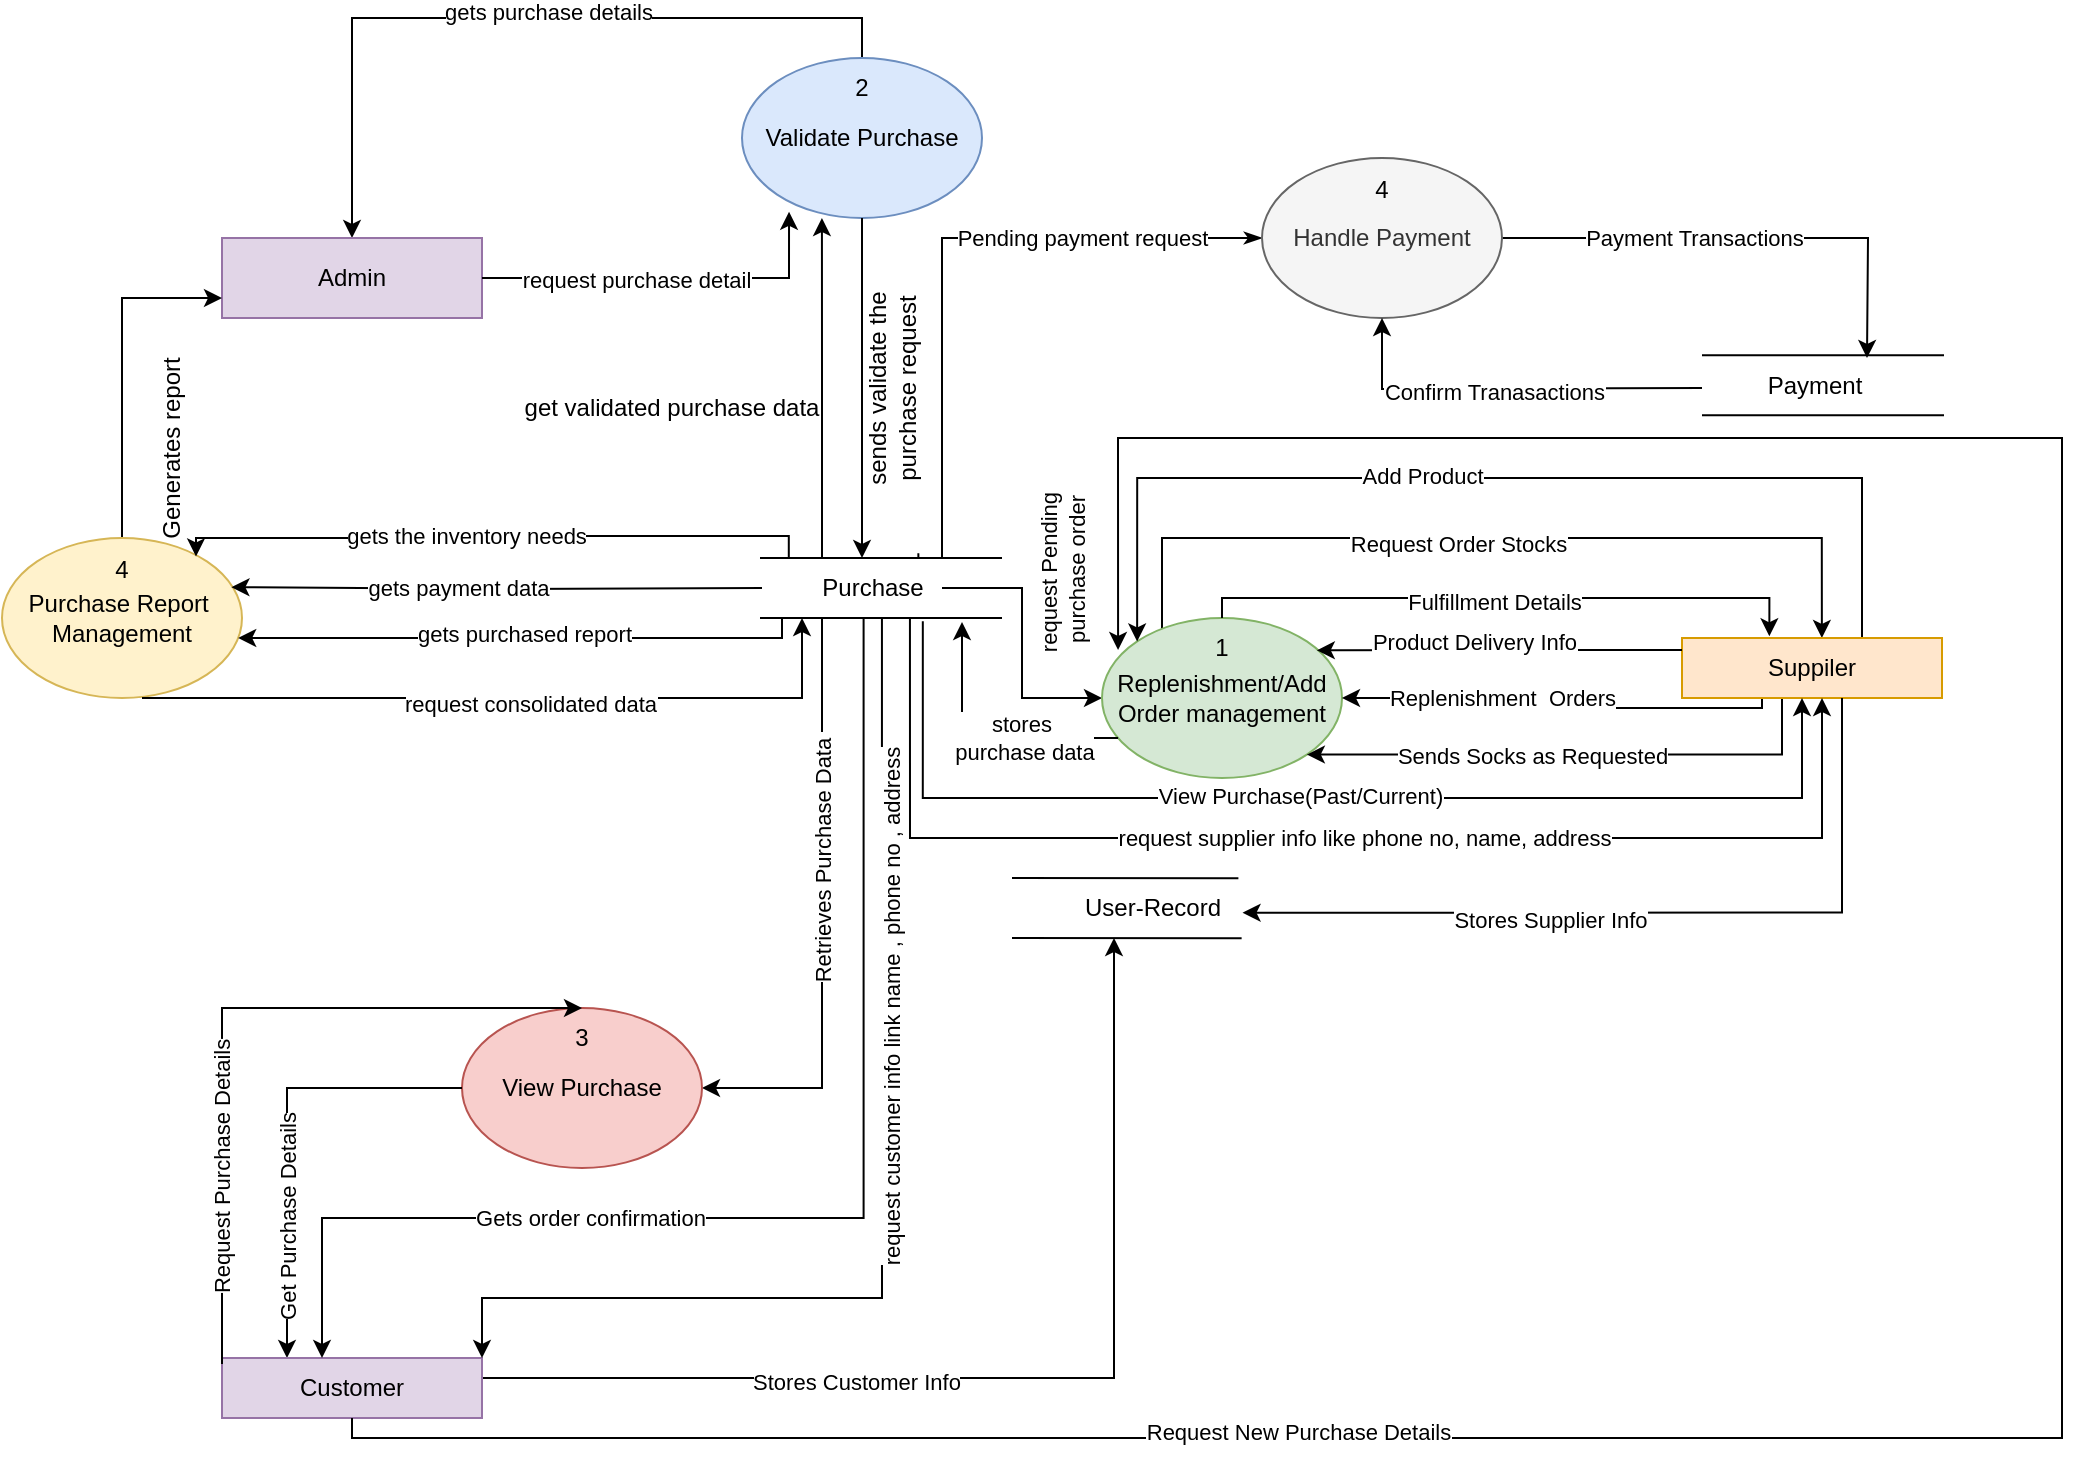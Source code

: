 <mxfile version="25.0.3">
  <diagram name="Page-1" id="VgyHKtFtU2tmYjoULsuM">
    <mxGraphModel dx="1603" dy="869" grid="1" gridSize="10" guides="1" tooltips="1" connect="1" arrows="1" fold="1" page="1" pageScale="1" pageWidth="827" pageHeight="1169" math="0" shadow="0">
      <root>
        <mxCell id="0" />
        <mxCell id="1" parent="0" />
        <mxCell id="yozoq3qJvYod0-rAo0nc-10" style="edgeStyle=orthogonalEdgeStyle;rounded=0;orthogonalLoop=1;jettySize=auto;html=1;exitX=0.5;exitY=0;exitDx=0;exitDy=0;entryX=0.5;entryY=0;entryDx=0;entryDy=0;startArrow=classic;startFill=1;endArrow=none;endFill=0;" parent="1" source="yozoq3qJvYod0-rAo0nc-1" target="yozoq3qJvYod0-rAo0nc-2" edge="1">
          <mxGeometry relative="1" as="geometry" />
        </mxCell>
        <mxCell id="yozoq3qJvYod0-rAo0nc-11" value="gets purchase details" style="edgeLabel;html=1;align=center;verticalAlign=middle;resizable=0;points=[];" parent="yozoq3qJvYod0-rAo0nc-10" vertex="1" connectable="0">
          <mxGeometry x="0.081" y="3" relative="1" as="geometry">
            <mxPoint as="offset" />
          </mxGeometry>
        </mxCell>
        <mxCell id="yozoq3qJvYod0-rAo0nc-1" value="Admin" style="rounded=0;whiteSpace=wrap;html=1;fillColor=#e1d5e7;strokeColor=#9673a6;" parent="1" vertex="1">
          <mxGeometry x="130" y="160" width="130" height="40" as="geometry" />
        </mxCell>
        <mxCell id="yozoq3qJvYod0-rAo0nc-2" value="Validate Purchase" style="ellipse;whiteSpace=wrap;html=1;fillColor=#dae8fc;strokeColor=#6c8ebf;" parent="1" vertex="1">
          <mxGeometry x="390" y="70" width="120" height="80" as="geometry" />
        </mxCell>
        <mxCell id="yozoq3qJvYod0-rAo0nc-4" style="edgeStyle=orthogonalEdgeStyle;rounded=0;orthogonalLoop=1;jettySize=auto;html=1;exitX=0.5;exitY=0;exitDx=0;exitDy=0;entryX=0;entryY=0.75;entryDx=0;entryDy=0;" parent="1" source="yozoq3qJvYod0-rAo0nc-3" target="yozoq3qJvYod0-rAo0nc-1" edge="1">
          <mxGeometry relative="1" as="geometry">
            <mxPoint x="190" y="210" as="targetPoint" />
            <Array as="points">
              <mxPoint x="80" y="190" />
            </Array>
          </mxGeometry>
        </mxCell>
        <mxCell id="yozoq3qJvYod0-rAo0nc-3" value="Purchase Report&amp;nbsp;&lt;div&gt;Management&lt;/div&gt;" style="ellipse;whiteSpace=wrap;html=1;fillColor=#fff2cc;strokeColor=#d6b656;" parent="1" vertex="1">
          <mxGeometry x="20" y="310" width="120" height="80" as="geometry" />
        </mxCell>
        <mxCell id="yozoq3qJvYod0-rAo0nc-6" value="" style="endArrow=none;html=1;rounded=0;" parent="1" edge="1">
          <mxGeometry width="50" height="50" relative="1" as="geometry">
            <mxPoint x="399" y="350" as="sourcePoint" />
            <mxPoint x="520" y="350" as="targetPoint" />
          </mxGeometry>
        </mxCell>
        <mxCell id="yozoq3qJvYod0-rAo0nc-7" value="" style="endArrow=none;html=1;rounded=0;" parent="1" edge="1">
          <mxGeometry width="50" height="50" relative="1" as="geometry">
            <mxPoint x="399" y="320" as="sourcePoint" />
            <mxPoint x="520" y="320" as="targetPoint" />
          </mxGeometry>
        </mxCell>
        <mxCell id="yozoq3qJvYod0-rAo0nc-28" style="edgeStyle=orthogonalEdgeStyle;rounded=0;orthogonalLoop=1;jettySize=auto;html=1;" parent="1" source="yozoq3qJvYod0-rAo0nc-8" target="yozoq3qJvYod0-rAo0nc-3" edge="1">
          <mxGeometry relative="1" as="geometry">
            <Array as="points">
              <mxPoint x="410" y="350" />
              <mxPoint x="410" y="360" />
            </Array>
          </mxGeometry>
        </mxCell>
        <mxCell id="yozoq3qJvYod0-rAo0nc-29" value="gets purchased report" style="edgeLabel;html=1;align=center;verticalAlign=middle;resizable=0;points=[];" parent="yozoq3qJvYod0-rAo0nc-28" vertex="1" connectable="0">
          <mxGeometry x="0.024" y="-2" relative="1" as="geometry">
            <mxPoint as="offset" />
          </mxGeometry>
        </mxCell>
        <mxCell id="yozoq3qJvYod0-rAo0nc-52" style="edgeStyle=orthogonalEdgeStyle;rounded=0;orthogonalLoop=1;jettySize=auto;html=1;" parent="1" source="yozoq3qJvYod0-rAo0nc-8" target="yozoq3qJvYod0-rAo0nc-43" edge="1">
          <mxGeometry relative="1" as="geometry" />
        </mxCell>
        <mxCell id="yozoq3qJvYod0-rAo0nc-53" value="request Pending&amp;nbsp;&lt;div&gt;purchase order&lt;/div&gt;" style="edgeLabel;html=1;align=center;verticalAlign=middle;resizable=0;points=[];rotation=-90;" parent="yozoq3qJvYod0-rAo0nc-52" vertex="1" connectable="0">
          <mxGeometry x="-0.02" y="-4" relative="1" as="geometry">
            <mxPoint x="24" y="-35" as="offset" />
          </mxGeometry>
        </mxCell>
        <mxCell id="i3iBYDDjZ0H8fndBfA5B-9" style="edgeStyle=orthogonalEdgeStyle;rounded=0;orthogonalLoop=1;jettySize=auto;html=1;" edge="1" parent="1" source="yozoq3qJvYod0-rAo0nc-8" target="yozoq3qJvYod0-rAo0nc-20">
          <mxGeometry relative="1" as="geometry">
            <Array as="points">
              <mxPoint x="430" y="585" />
            </Array>
          </mxGeometry>
        </mxCell>
        <mxCell id="i3iBYDDjZ0H8fndBfA5B-10" value="Retrieves Purchase Data&amp;nbsp;" style="edgeLabel;html=1;align=center;verticalAlign=middle;resizable=0;points=[];rotation=-90;" vertex="1" connectable="0" parent="i3iBYDDjZ0H8fndBfA5B-9">
          <mxGeometry x="-0.147" y="-3" relative="1" as="geometry">
            <mxPoint x="3" y="-6" as="offset" />
          </mxGeometry>
        </mxCell>
        <mxCell id="yozoq3qJvYod0-rAo0nc-8" value="Purchase" style="text;html=1;align=center;verticalAlign=middle;resizable=0;points=[];autosize=1;strokeColor=none;fillColor=none;" parent="1" vertex="1">
          <mxGeometry x="420" y="320" width="70" height="30" as="geometry" />
        </mxCell>
        <mxCell id="yozoq3qJvYod0-rAo0nc-9" value="Generates report" style="text;html=1;align=center;verticalAlign=middle;whiteSpace=wrap;rounded=0;rotation=-90;" parent="1" vertex="1">
          <mxGeometry y="250" width="210" height="30" as="geometry" />
        </mxCell>
        <mxCell id="yozoq3qJvYod0-rAo0nc-12" style="edgeStyle=orthogonalEdgeStyle;rounded=0;orthogonalLoop=1;jettySize=auto;html=1;entryX=0.196;entryY=0.961;entryDx=0;entryDy=0;entryPerimeter=0;" parent="1" source="yozoq3qJvYod0-rAo0nc-1" target="yozoq3qJvYod0-rAo0nc-2" edge="1">
          <mxGeometry relative="1" as="geometry" />
        </mxCell>
        <mxCell id="yozoq3qJvYod0-rAo0nc-13" value="request purchase detail" style="edgeLabel;html=1;align=center;verticalAlign=middle;resizable=0;points=[];" parent="yozoq3qJvYod0-rAo0nc-12" vertex="1" connectable="0">
          <mxGeometry x="-0.181" y="-1" relative="1" as="geometry">
            <mxPoint as="offset" />
          </mxGeometry>
        </mxCell>
        <mxCell id="yozoq3qJvYod0-rAo0nc-14" style="edgeStyle=orthogonalEdgeStyle;rounded=0;orthogonalLoop=1;jettySize=auto;html=1;" parent="1" source="yozoq3qJvYod0-rAo0nc-2" edge="1">
          <mxGeometry relative="1" as="geometry">
            <mxPoint x="450" y="320" as="targetPoint" />
            <Array as="points">
              <mxPoint x="450" y="318" />
            </Array>
          </mxGeometry>
        </mxCell>
        <mxCell id="yozoq3qJvYod0-rAo0nc-15" value="sends validate the purchase request" style="text;html=1;align=center;verticalAlign=middle;whiteSpace=wrap;rounded=0;rotation=-90;" parent="1" vertex="1">
          <mxGeometry x="390" y="220" width="150" height="30" as="geometry" />
        </mxCell>
        <mxCell id="yozoq3qJvYod0-rAo0nc-18" style="edgeStyle=orthogonalEdgeStyle;rounded=0;orthogonalLoop=1;jettySize=auto;html=1;entryX=0.333;entryY=1;entryDx=0;entryDy=0;entryPerimeter=0;" parent="1" source="yozoq3qJvYod0-rAo0nc-8" target="yozoq3qJvYod0-rAo0nc-2" edge="1">
          <mxGeometry relative="1" as="geometry">
            <Array as="points">
              <mxPoint x="430" y="230" />
              <mxPoint x="430" y="230" />
            </Array>
          </mxGeometry>
        </mxCell>
        <mxCell id="yozoq3qJvYod0-rAo0nc-19" value="get validated purchase data" style="text;html=1;align=center;verticalAlign=middle;whiteSpace=wrap;rounded=0;" parent="1" vertex="1">
          <mxGeometry x="280" y="230" width="150" height="30" as="geometry" />
        </mxCell>
        <mxCell id="yozoq3qJvYod0-rAo0nc-57" style="edgeStyle=orthogonalEdgeStyle;rounded=0;orthogonalLoop=1;jettySize=auto;html=1;" parent="1" edge="1">
          <mxGeometry relative="1" as="geometry">
            <mxPoint x="260" y="740" as="sourcePoint" />
            <mxPoint x="576" y="510" as="targetPoint" />
            <Array as="points">
              <mxPoint x="300" y="730" />
              <mxPoint x="576" y="730" />
              <mxPoint x="576" y="540" />
            </Array>
          </mxGeometry>
        </mxCell>
        <mxCell id="yozoq3qJvYod0-rAo0nc-63" value="Stores Customer Info" style="edgeLabel;html=1;align=center;verticalAlign=middle;resizable=0;points=[];" parent="yozoq3qJvYod0-rAo0nc-57" vertex="1" connectable="0">
          <mxGeometry x="-0.281" y="-2" relative="1" as="geometry">
            <mxPoint as="offset" />
          </mxGeometry>
        </mxCell>
        <mxCell id="yozoq3qJvYod0-rAo0nc-20" value="View Purchase" style="ellipse;whiteSpace=wrap;html=1;fillColor=#f8cecc;strokeColor=#b85450;" parent="1" vertex="1">
          <mxGeometry x="250" y="545" width="120" height="80" as="geometry" />
        </mxCell>
        <mxCell id="yozoq3qJvYod0-rAo0nc-22" style="edgeStyle=orthogonalEdgeStyle;rounded=0;orthogonalLoop=1;jettySize=auto;html=1;entryX=0.956;entryY=0.307;entryDx=0;entryDy=0;entryPerimeter=0;" parent="1" target="yozoq3qJvYod0-rAo0nc-3" edge="1">
          <mxGeometry relative="1" as="geometry">
            <mxPoint x="400" y="335" as="sourcePoint" />
          </mxGeometry>
        </mxCell>
        <mxCell id="yozoq3qJvYod0-rAo0nc-23" value="gets payment data" style="edgeLabel;html=1;align=center;verticalAlign=middle;resizable=0;points=[];" parent="yozoq3qJvYod0-rAo0nc-22" vertex="1" connectable="0">
          <mxGeometry x="0.15" relative="1" as="geometry">
            <mxPoint as="offset" />
          </mxGeometry>
        </mxCell>
        <mxCell id="yozoq3qJvYod0-rAo0nc-25" style="edgeStyle=orthogonalEdgeStyle;rounded=0;orthogonalLoop=1;jettySize=auto;html=1;entryX=0.973;entryY=0.585;entryDx=0;entryDy=0;entryPerimeter=0;exitX=0.198;exitY=0.024;exitDx=0;exitDy=0;exitPerimeter=0;" parent="1" edge="1">
          <mxGeometry relative="1" as="geometry">
            <mxPoint x="413.4" y="320.0" as="sourcePoint" />
            <mxPoint x="117.0" y="319.25" as="targetPoint" />
            <Array as="points">
              <mxPoint x="413" y="309" />
              <mxPoint x="246" y="309" />
              <mxPoint x="246" y="310" />
              <mxPoint x="117" y="310" />
            </Array>
          </mxGeometry>
        </mxCell>
        <mxCell id="yozoq3qJvYod0-rAo0nc-27" value="gets the inventory needs" style="edgeLabel;html=1;align=center;verticalAlign=middle;resizable=0;points=[];" parent="yozoq3qJvYod0-rAo0nc-25" vertex="1" connectable="0">
          <mxGeometry x="0.089" relative="1" as="geometry">
            <mxPoint as="offset" />
          </mxGeometry>
        </mxCell>
        <mxCell id="yozoq3qJvYod0-rAo0nc-30" style="edgeStyle=orthogonalEdgeStyle;rounded=0;orthogonalLoop=1;jettySize=auto;html=1;" parent="1" edge="1">
          <mxGeometry relative="1" as="geometry">
            <mxPoint x="90" y="390" as="sourcePoint" />
            <mxPoint x="420" y="350" as="targetPoint" />
            <Array as="points">
              <mxPoint x="420" y="390" />
              <mxPoint x="420" y="350" />
            </Array>
          </mxGeometry>
        </mxCell>
        <mxCell id="yozoq3qJvYod0-rAo0nc-31" value="request consolidated data" style="edgeLabel;html=1;align=center;verticalAlign=middle;resizable=0;points=[];" parent="yozoq3qJvYod0-rAo0nc-30" vertex="1" connectable="0">
          <mxGeometry x="0.047" y="-3" relative="1" as="geometry">
            <mxPoint as="offset" />
          </mxGeometry>
        </mxCell>
        <mxCell id="i3iBYDDjZ0H8fndBfA5B-2" style="edgeStyle=orthogonalEdgeStyle;rounded=0;orthogonalLoop=1;jettySize=auto;html=1;exitX=0.25;exitY=0;exitDx=0;exitDy=0;entryX=0;entryY=0.5;entryDx=0;entryDy=0;startArrow=classic;startFill=1;endArrow=none;endFill=0;" edge="1" parent="1" source="yozoq3qJvYod0-rAo0nc-38" target="yozoq3qJvYod0-rAo0nc-20">
          <mxGeometry relative="1" as="geometry" />
        </mxCell>
        <mxCell id="i3iBYDDjZ0H8fndBfA5B-3" value="Get Purchase Details" style="edgeLabel;html=1;align=center;verticalAlign=middle;resizable=0;points=[];rotation=-90;" vertex="1" connectable="0" parent="i3iBYDDjZ0H8fndBfA5B-2">
          <mxGeometry x="-0.175" relative="1" as="geometry">
            <mxPoint y="22" as="offset" />
          </mxGeometry>
        </mxCell>
        <mxCell id="yozoq3qJvYod0-rAo0nc-38" value="Customer" style="rounded=0;whiteSpace=wrap;html=1;fillColor=#e1d5e7;strokeColor=#9673a6;" parent="1" vertex="1">
          <mxGeometry x="130" y="720" width="130" height="30" as="geometry" />
        </mxCell>
        <mxCell id="yozoq3qJvYod0-rAo0nc-39" style="edgeStyle=orthogonalEdgeStyle;rounded=0;orthogonalLoop=1;jettySize=auto;html=1;startArrow=classic;startFill=1;endArrow=none;endFill=0;entryX=0.44;entryY=1;entryDx=0;entryDy=0;entryPerimeter=0;" parent="1" source="yozoq3qJvYod0-rAo0nc-38" target="yozoq3qJvYod0-rAo0nc-8" edge="1">
          <mxGeometry relative="1" as="geometry">
            <mxPoint x="60" y="560" as="targetPoint" />
            <Array as="points">
              <mxPoint x="180" y="650" />
              <mxPoint x="451" y="650" />
            </Array>
          </mxGeometry>
        </mxCell>
        <mxCell id="yozoq3qJvYod0-rAo0nc-40" value="Gets order confirmation" style="edgeLabel;html=1;align=center;verticalAlign=middle;resizable=0;points=[];rotation=0;" parent="yozoq3qJvYod0-rAo0nc-39" vertex="1" connectable="0">
          <mxGeometry x="-0.318" relative="1" as="geometry">
            <mxPoint x="-15" as="offset" />
          </mxGeometry>
        </mxCell>
        <mxCell id="yozoq3qJvYod0-rAo0nc-41" style="edgeStyle=orthogonalEdgeStyle;rounded=0;orthogonalLoop=1;jettySize=auto;html=1;exitX=0.75;exitY=0;exitDx=0;exitDy=0;entryX=0.5;entryY=0;entryDx=0;entryDy=0;startArrow=none;startFill=0;endArrow=classic;endFill=1;" parent="1" target="yozoq3qJvYod0-rAo0nc-81" edge="1">
          <mxGeometry relative="1" as="geometry">
            <Array as="points">
              <mxPoint x="130" y="545" />
            </Array>
            <mxPoint x="130" y="723.04" as="sourcePoint" />
            <mxPoint x="152.86" y="575" as="targetPoint" />
          </mxGeometry>
        </mxCell>
        <mxCell id="i3iBYDDjZ0H8fndBfA5B-1" value="Request Purchase Details" style="edgeLabel;html=1;align=center;verticalAlign=middle;resizable=0;points=[];rotation=-90;" vertex="1" connectable="0" parent="yozoq3qJvYod0-rAo0nc-41">
          <mxGeometry x="0.462" y="2" relative="1" as="geometry">
            <mxPoint x="-84" y="82" as="offset" />
          </mxGeometry>
        </mxCell>
        <mxCell id="fj2DXGaCCyqh_snBY82H-11" style="edgeStyle=orthogonalEdgeStyle;rounded=0;orthogonalLoop=1;jettySize=auto;html=1;entryX=0.538;entryY=0;entryDx=0;entryDy=0;entryPerimeter=0;" parent="1" source="yozoq3qJvYod0-rAo0nc-43" target="yozoq3qJvYod0-rAo0nc-50" edge="1">
          <mxGeometry relative="1" as="geometry">
            <Array as="points">
              <mxPoint x="600" y="310" />
              <mxPoint x="930" y="310" />
            </Array>
            <mxPoint x="930" y="350" as="targetPoint" />
          </mxGeometry>
        </mxCell>
        <mxCell id="fj2DXGaCCyqh_snBY82H-12" value="Request Order Stocks" style="edgeLabel;html=1;align=center;verticalAlign=middle;resizable=0;points=[];" parent="fj2DXGaCCyqh_snBY82H-11" vertex="1" connectable="0">
          <mxGeometry x="-0.09" y="-3" relative="1" as="geometry">
            <mxPoint as="offset" />
          </mxGeometry>
        </mxCell>
        <mxCell id="yozoq3qJvYod0-rAo0nc-43" value="Replenishment/Add&lt;div&gt;&lt;span style=&quot;background-color: initial;&quot;&gt;Order management&lt;/span&gt;&lt;/div&gt;" style="ellipse;whiteSpace=wrap;html=1;fillColor=#d5e8d4;strokeColor=#82b366;" parent="1" vertex="1">
          <mxGeometry x="570" y="350" width="120" height="80" as="geometry" />
        </mxCell>
        <mxCell id="yozoq3qJvYod0-rAo0nc-44" style="edgeStyle=orthogonalEdgeStyle;rounded=0;orthogonalLoop=1;jettySize=auto;html=1;entryX=0.5;entryY=1;entryDx=0;entryDy=0;startArrow=classic;startFill=1;endArrow=none;endFill=0;" parent="1" source="yozoq3qJvYod0-rAo0nc-43" target="yozoq3qJvYod0-rAo0nc-50" edge="1">
          <mxGeometry relative="1" as="geometry">
            <Array as="points">
              <mxPoint x="790" y="390" />
              <mxPoint x="790" y="395" />
              <mxPoint x="900" y="395" />
              <mxPoint x="900" y="390" />
            </Array>
          </mxGeometry>
        </mxCell>
        <mxCell id="yozoq3qJvYod0-rAo0nc-45" value="Replenishment&amp;nbsp; Orders" style="edgeLabel;html=1;align=center;verticalAlign=middle;resizable=0;points=[];" parent="yozoq3qJvYod0-rAo0nc-44" vertex="1" connectable="0">
          <mxGeometry x="0.031" y="-1" relative="1" as="geometry">
            <mxPoint x="-42" y="-6" as="offset" />
          </mxGeometry>
        </mxCell>
        <mxCell id="yozoq3qJvYod0-rAo0nc-47" style="edgeStyle=orthogonalEdgeStyle;rounded=0;orthogonalLoop=1;jettySize=auto;html=1;entryX=0.336;entryY=-0.029;entryDx=0;entryDy=0;entryPerimeter=0;" parent="1" source="yozoq3qJvYod0-rAo0nc-43" target="yozoq3qJvYod0-rAo0nc-50" edge="1">
          <mxGeometry relative="1" as="geometry">
            <mxPoint x="830" y="330" as="targetPoint" />
            <Array as="points">
              <mxPoint x="740" y="340" />
              <mxPoint x="894" y="340" />
            </Array>
          </mxGeometry>
        </mxCell>
        <mxCell id="yozoq3qJvYod0-rAo0nc-48" value="Fulfillment Details" style="edgeLabel;html=1;align=center;verticalAlign=middle;resizable=0;points=[];" parent="yozoq3qJvYod0-rAo0nc-47" vertex="1" connectable="0">
          <mxGeometry x="-0.042" y="-2" relative="1" as="geometry">
            <mxPoint x="1" as="offset" />
          </mxGeometry>
        </mxCell>
        <mxCell id="fj2DXGaCCyqh_snBY82H-14" style="edgeStyle=orthogonalEdgeStyle;rounded=0;orthogonalLoop=1;jettySize=auto;html=1;entryX=1;entryY=1;entryDx=0;entryDy=0;" parent="1" source="yozoq3qJvYod0-rAo0nc-50" target="yozoq3qJvYod0-rAo0nc-43" edge="1">
          <mxGeometry relative="1" as="geometry">
            <mxPoint x="925" y="410" as="targetPoint" />
            <Array as="points">
              <mxPoint x="910" y="418" />
            </Array>
          </mxGeometry>
        </mxCell>
        <mxCell id="fj2DXGaCCyqh_snBY82H-15" value="Sends Socks as Requested" style="edgeLabel;html=1;align=center;verticalAlign=middle;resizable=0;points=[];" parent="fj2DXGaCCyqh_snBY82H-14" vertex="1" connectable="0">
          <mxGeometry x="0.156" relative="1" as="geometry">
            <mxPoint as="offset" />
          </mxGeometry>
        </mxCell>
        <mxCell id="6hE0YxGbQSw4_rJBrtlm-6" style="edgeStyle=orthogonalEdgeStyle;rounded=0;orthogonalLoop=1;jettySize=auto;html=1;entryX=0;entryY=0;entryDx=0;entryDy=0;" parent="1" source="yozoq3qJvYod0-rAo0nc-50" target="yozoq3qJvYod0-rAo0nc-43" edge="1">
          <mxGeometry relative="1" as="geometry">
            <mxPoint x="500" y="320" as="targetPoint" />
            <Array as="points">
              <mxPoint x="950" y="280" />
              <mxPoint x="588" y="280" />
            </Array>
          </mxGeometry>
        </mxCell>
        <mxCell id="6hE0YxGbQSw4_rJBrtlm-7" value="Add Product" style="edgeLabel;html=1;align=center;verticalAlign=middle;resizable=0;points=[];" parent="6hE0YxGbQSw4_rJBrtlm-6" vertex="1" connectable="0">
          <mxGeometry x="0.146" y="-1" relative="1" as="geometry">
            <mxPoint as="offset" />
          </mxGeometry>
        </mxCell>
        <mxCell id="yozoq3qJvYod0-rAo0nc-50" value="Suppiler" style="rounded=0;whiteSpace=wrap;html=1;fillColor=#ffe6cc;strokeColor=#d79b00;" parent="1" vertex="1">
          <mxGeometry x="860" y="360" width="130" height="30" as="geometry" />
        </mxCell>
        <mxCell id="yozoq3qJvYod0-rAo0nc-54" style="edgeStyle=orthogonalEdgeStyle;rounded=0;orthogonalLoop=1;jettySize=auto;html=1;" parent="1" source="yozoq3qJvYod0-rAo0nc-43" edge="1">
          <mxGeometry relative="1" as="geometry">
            <Array as="points">
              <mxPoint x="500" y="410" />
            </Array>
            <mxPoint x="500" y="352" as="targetPoint" />
          </mxGeometry>
        </mxCell>
        <mxCell id="yozoq3qJvYod0-rAo0nc-55" value="stores&amp;nbsp;&lt;div&gt;purchase data&lt;/div&gt;" style="edgeLabel;html=1;align=center;verticalAlign=middle;resizable=0;points=[];" parent="yozoq3qJvYod0-rAo0nc-54" vertex="1" connectable="0">
          <mxGeometry x="-0.27" y="-1" relative="1" as="geometry">
            <mxPoint x="2" y="1" as="offset" />
          </mxGeometry>
        </mxCell>
        <mxCell id="yozoq3qJvYod0-rAo0nc-59" value="User-Record" style="text;html=1;align=center;verticalAlign=middle;resizable=0;points=[];autosize=1;strokeColor=none;fillColor=none;" parent="1" vertex="1">
          <mxGeometry x="550" y="480" width="90" height="30" as="geometry" />
        </mxCell>
        <mxCell id="yozoq3qJvYod0-rAo0nc-60" value="" style="endArrow=none;html=1;rounded=0;entryX=0.98;entryY=0.005;entryDx=0;entryDy=0;entryPerimeter=0;" parent="1" target="yozoq3qJvYod0-rAo0nc-59" edge="1">
          <mxGeometry width="50" height="50" relative="1" as="geometry">
            <mxPoint x="525" y="480" as="sourcePoint" />
            <mxPoint x="625" y="480" as="targetPoint" />
          </mxGeometry>
        </mxCell>
        <mxCell id="yozoq3qJvYod0-rAo0nc-61" value="" style="endArrow=none;html=1;rounded=0;entryX=0.998;entryY=1.003;entryDx=0;entryDy=0;entryPerimeter=0;" parent="1" target="yozoq3qJvYod0-rAo0nc-59" edge="1">
          <mxGeometry width="50" height="50" relative="1" as="geometry">
            <mxPoint x="525" y="510" as="sourcePoint" />
            <mxPoint x="630" y="510" as="targetPoint" />
          </mxGeometry>
        </mxCell>
        <mxCell id="yozoq3qJvYod0-rAo0nc-64" style="edgeStyle=orthogonalEdgeStyle;rounded=0;orthogonalLoop=1;jettySize=auto;html=1;entryX=1.003;entryY=0.578;entryDx=0;entryDy=0;entryPerimeter=0;" parent="1" source="yozoq3qJvYod0-rAo0nc-50" target="yozoq3qJvYod0-rAo0nc-59" edge="1">
          <mxGeometry relative="1" as="geometry">
            <Array as="points">
              <mxPoint x="940" y="497" />
            </Array>
          </mxGeometry>
        </mxCell>
        <mxCell id="yozoq3qJvYod0-rAo0nc-67" value="Stores Supplier Info" style="edgeLabel;html=1;align=center;verticalAlign=middle;resizable=0;points=[];" parent="yozoq3qJvYod0-rAo0nc-64" vertex="1" connectable="0">
          <mxGeometry x="0.247" y="3" relative="1" as="geometry">
            <mxPoint as="offset" />
          </mxGeometry>
        </mxCell>
        <mxCell id="yozoq3qJvYod0-rAo0nc-68" style="edgeStyle=orthogonalEdgeStyle;rounded=0;orthogonalLoop=1;jettySize=auto;html=1;entryX=0.771;entryY=0.996;entryDx=0;entryDy=0;entryPerimeter=0;startArrow=classic;startFill=1;endArrow=none;endFill=0;" parent="1" source="yozoq3qJvYod0-rAo0nc-50" target="yozoq3qJvYod0-rAo0nc-8" edge="1">
          <mxGeometry relative="1" as="geometry">
            <mxPoint x="490" y="360" as="targetPoint" />
            <Array as="points">
              <mxPoint x="930" y="460" />
              <mxPoint x="474" y="460" />
            </Array>
          </mxGeometry>
        </mxCell>
        <mxCell id="yozoq3qJvYod0-rAo0nc-69" value="request supplier info like phone no, name, address" style="edgeLabel;html=1;align=center;verticalAlign=middle;resizable=0;points=[];rotation=0;" parent="yozoq3qJvYod0-rAo0nc-68" vertex="1" connectable="0">
          <mxGeometry x="-0.224" y="1" relative="1" as="geometry">
            <mxPoint x="-52" y="-1" as="offset" />
          </mxGeometry>
        </mxCell>
        <mxCell id="yozoq3qJvYod0-rAo0nc-71" style="edgeStyle=orthogonalEdgeStyle;rounded=0;orthogonalLoop=1;jettySize=auto;html=1;entryX=0.831;entryY=-0.081;entryDx=0;entryDy=0;entryPerimeter=0;startArrow=classicThin;startFill=1;endArrow=none;endFill=0;" parent="1" source="yozoq3qJvYod0-rAo0nc-70" target="yozoq3qJvYod0-rAo0nc-8" edge="1">
          <mxGeometry relative="1" as="geometry">
            <mxPoint x="500" y="310" as="targetPoint" />
            <Array as="points">
              <mxPoint x="490" y="160" />
              <mxPoint x="490" y="320" />
              <mxPoint x="478" y="320" />
            </Array>
          </mxGeometry>
        </mxCell>
        <mxCell id="yozoq3qJvYod0-rAo0nc-72" value="Pending payment request" style="edgeLabel;html=1;align=center;verticalAlign=middle;resizable=0;points=[];" parent="yozoq3qJvYod0-rAo0nc-71" vertex="1" connectable="0">
          <mxGeometry x="-0.34" y="-2" relative="1" as="geometry">
            <mxPoint x="20" y="2" as="offset" />
          </mxGeometry>
        </mxCell>
        <mxCell id="yozoq3qJvYod0-rAo0nc-73" style="edgeStyle=orthogonalEdgeStyle;rounded=0;orthogonalLoop=1;jettySize=auto;html=1;entryX=0.75;entryY=0;entryDx=0;entryDy=0;" parent="1" source="yozoq3qJvYod0-rAo0nc-70" edge="1">
          <mxGeometry relative="1" as="geometry">
            <mxPoint x="952.5" y="220" as="targetPoint" />
          </mxGeometry>
        </mxCell>
        <mxCell id="yozoq3qJvYod0-rAo0nc-75" value="Payment Transactions" style="edgeLabel;html=1;align=center;verticalAlign=middle;resizable=0;points=[];" parent="yozoq3qJvYod0-rAo0nc-73" vertex="1" connectable="0">
          <mxGeometry x="-0.214" relative="1" as="geometry">
            <mxPoint as="offset" />
          </mxGeometry>
        </mxCell>
        <mxCell id="yozoq3qJvYod0-rAo0nc-70" value="Handle Payment" style="ellipse;whiteSpace=wrap;html=1;fillColor=#f5f5f5;fontColor=#333333;strokeColor=#666666;" parent="1" vertex="1">
          <mxGeometry x="650" y="120" width="120" height="80" as="geometry" />
        </mxCell>
        <mxCell id="yozoq3qJvYod0-rAo0nc-76" style="edgeStyle=orthogonalEdgeStyle;rounded=0;orthogonalLoop=1;jettySize=auto;html=1;entryX=0.5;entryY=1;entryDx=0;entryDy=0;" parent="1" target="yozoq3qJvYod0-rAo0nc-70" edge="1">
          <mxGeometry relative="1" as="geometry">
            <mxPoint x="870" y="235" as="sourcePoint" />
          </mxGeometry>
        </mxCell>
        <mxCell id="yozoq3qJvYod0-rAo0nc-77" value="Confirm Tranasactions" style="edgeLabel;html=1;align=center;verticalAlign=middle;resizable=0;points=[];" parent="yozoq3qJvYod0-rAo0nc-76" vertex="1" connectable="0">
          <mxGeometry x="0.071" y="1" relative="1" as="geometry">
            <mxPoint as="offset" />
          </mxGeometry>
        </mxCell>
        <mxCell id="yozoq3qJvYod0-rAo0nc-78" value="2" style="text;html=1;align=center;verticalAlign=middle;whiteSpace=wrap;rounded=0;" parent="1" vertex="1">
          <mxGeometry x="420" y="70" width="60" height="30" as="geometry" />
        </mxCell>
        <mxCell id="yozoq3qJvYod0-rAo0nc-81" value="3" style="text;html=1;align=center;verticalAlign=middle;whiteSpace=wrap;rounded=0;" parent="1" vertex="1">
          <mxGeometry x="280" y="545" width="60" height="30" as="geometry" />
        </mxCell>
        <mxCell id="yozoq3qJvYod0-rAo0nc-82" value="1" style="text;html=1;align=center;verticalAlign=middle;whiteSpace=wrap;rounded=0;" parent="1" vertex="1">
          <mxGeometry x="600" y="350" width="60" height="30" as="geometry" />
        </mxCell>
        <mxCell id="yozoq3qJvYod0-rAo0nc-85" value="4" style="text;html=1;align=center;verticalAlign=middle;whiteSpace=wrap;rounded=0;" parent="1" vertex="1">
          <mxGeometry x="680" y="121" width="60" height="30" as="geometry" />
        </mxCell>
        <mxCell id="yozoq3qJvYod0-rAo0nc-86" value="4" style="text;html=1;align=center;verticalAlign=middle;whiteSpace=wrap;rounded=0;" parent="1" vertex="1">
          <mxGeometry x="50" y="311" width="60" height="30" as="geometry" />
        </mxCell>
        <mxCell id="fj2DXGaCCyqh_snBY82H-1" value="" style="endArrow=none;html=1;rounded=0;" parent="1" edge="1">
          <mxGeometry width="50" height="50" relative="1" as="geometry">
            <mxPoint x="870" y="248.67" as="sourcePoint" />
            <mxPoint x="991" y="248.67" as="targetPoint" />
          </mxGeometry>
        </mxCell>
        <mxCell id="fj2DXGaCCyqh_snBY82H-2" value="" style="endArrow=none;html=1;rounded=0;" parent="1" edge="1">
          <mxGeometry width="50" height="50" relative="1" as="geometry">
            <mxPoint x="870" y="218.67" as="sourcePoint" />
            <mxPoint x="991" y="218.67" as="targetPoint" />
          </mxGeometry>
        </mxCell>
        <mxCell id="fj2DXGaCCyqh_snBY82H-4" value="Payment" style="text;html=1;align=center;verticalAlign=middle;resizable=0;points=[];autosize=1;strokeColor=none;fillColor=none;" parent="1" vertex="1">
          <mxGeometry x="891" y="218.67" width="70" height="30" as="geometry" />
        </mxCell>
        <mxCell id="fj2DXGaCCyqh_snBY82H-8" style="edgeStyle=orthogonalEdgeStyle;rounded=0;orthogonalLoop=1;jettySize=auto;html=1;exitX=1;exitY=0;exitDx=0;exitDy=0;entryX=0.571;entryY=1;entryDx=0;entryDy=0;entryPerimeter=0;startArrow=classic;startFill=1;endArrow=none;endFill=0;" parent="1" source="yozoq3qJvYod0-rAo0nc-38" target="yozoq3qJvYod0-rAo0nc-8" edge="1">
          <mxGeometry relative="1" as="geometry">
            <Array as="points">
              <mxPoint x="260" y="690" />
              <mxPoint x="460" y="690" />
            </Array>
          </mxGeometry>
        </mxCell>
        <mxCell id="fj2DXGaCCyqh_snBY82H-9" value="request customer info link name , phone no , address" style="edgeLabel;html=1;align=center;verticalAlign=middle;resizable=0;points=[];rotation=-90;" parent="fj2DXGaCCyqh_snBY82H-8" vertex="1" connectable="0">
          <mxGeometry x="-0.465" y="2" relative="1" as="geometry">
            <mxPoint x="82" y="-143" as="offset" />
          </mxGeometry>
        </mxCell>
        <mxCell id="6hE0YxGbQSw4_rJBrtlm-1" style="edgeStyle=orthogonalEdgeStyle;rounded=0;orthogonalLoop=1;jettySize=auto;html=1;entryX=0.863;entryY=1.053;entryDx=0;entryDy=0;entryPerimeter=0;startArrow=classic;startFill=1;endArrow=none;endFill=0;" parent="1" source="yozoq3qJvYod0-rAo0nc-50" target="yozoq3qJvYod0-rAo0nc-8" edge="1">
          <mxGeometry relative="1" as="geometry">
            <Array as="points">
              <mxPoint x="920" y="440" />
              <mxPoint x="480" y="440" />
            </Array>
          </mxGeometry>
        </mxCell>
        <mxCell id="6hE0YxGbQSw4_rJBrtlm-2" value="View Purchase(Past/Current)" style="edgeLabel;html=1;align=center;verticalAlign=middle;resizable=0;points=[];" parent="6hE0YxGbQSw4_rJBrtlm-1" vertex="1" connectable="0">
          <mxGeometry x="0.043" y="-1" relative="1" as="geometry">
            <mxPoint as="offset" />
          </mxGeometry>
        </mxCell>
        <mxCell id="i3iBYDDjZ0H8fndBfA5B-5" style="edgeStyle=orthogonalEdgeStyle;rounded=0;orthogonalLoop=1;jettySize=auto;html=1;entryX=0.895;entryY=0.202;entryDx=0;entryDy=0;entryPerimeter=0;" edge="1" parent="1" source="yozoq3qJvYod0-rAo0nc-50" target="yozoq3qJvYod0-rAo0nc-43">
          <mxGeometry relative="1" as="geometry">
            <Array as="points">
              <mxPoint x="810" y="366" />
              <mxPoint x="810" y="366" />
            </Array>
          </mxGeometry>
        </mxCell>
        <mxCell id="i3iBYDDjZ0H8fndBfA5B-6" value="Product Delivery Info" style="edgeLabel;html=1;align=center;verticalAlign=middle;resizable=0;points=[];" vertex="1" connectable="0" parent="i3iBYDDjZ0H8fndBfA5B-5">
          <mxGeometry x="0.143" y="-4" relative="1" as="geometry">
            <mxPoint as="offset" />
          </mxGeometry>
        </mxCell>
        <mxCell id="i3iBYDDjZ0H8fndBfA5B-7" style="edgeStyle=orthogonalEdgeStyle;rounded=0;orthogonalLoop=1;jettySize=auto;html=1;entryX=0.067;entryY=0.2;entryDx=0;entryDy=0;entryPerimeter=0;" edge="1" parent="1" source="yozoq3qJvYod0-rAo0nc-38" target="yozoq3qJvYod0-rAo0nc-43">
          <mxGeometry relative="1" as="geometry">
            <Array as="points">
              <mxPoint x="195" y="760" />
              <mxPoint x="1050" y="760" />
              <mxPoint x="1050" y="260" />
              <mxPoint x="578" y="260" />
            </Array>
          </mxGeometry>
        </mxCell>
        <mxCell id="i3iBYDDjZ0H8fndBfA5B-8" value="Request New Purchase Details" style="edgeLabel;html=1;align=center;verticalAlign=middle;resizable=0;points=[];" vertex="1" connectable="0" parent="i3iBYDDjZ0H8fndBfA5B-7">
          <mxGeometry x="-0.503" y="3" relative="1" as="geometry">
            <mxPoint as="offset" />
          </mxGeometry>
        </mxCell>
      </root>
    </mxGraphModel>
  </diagram>
</mxfile>
